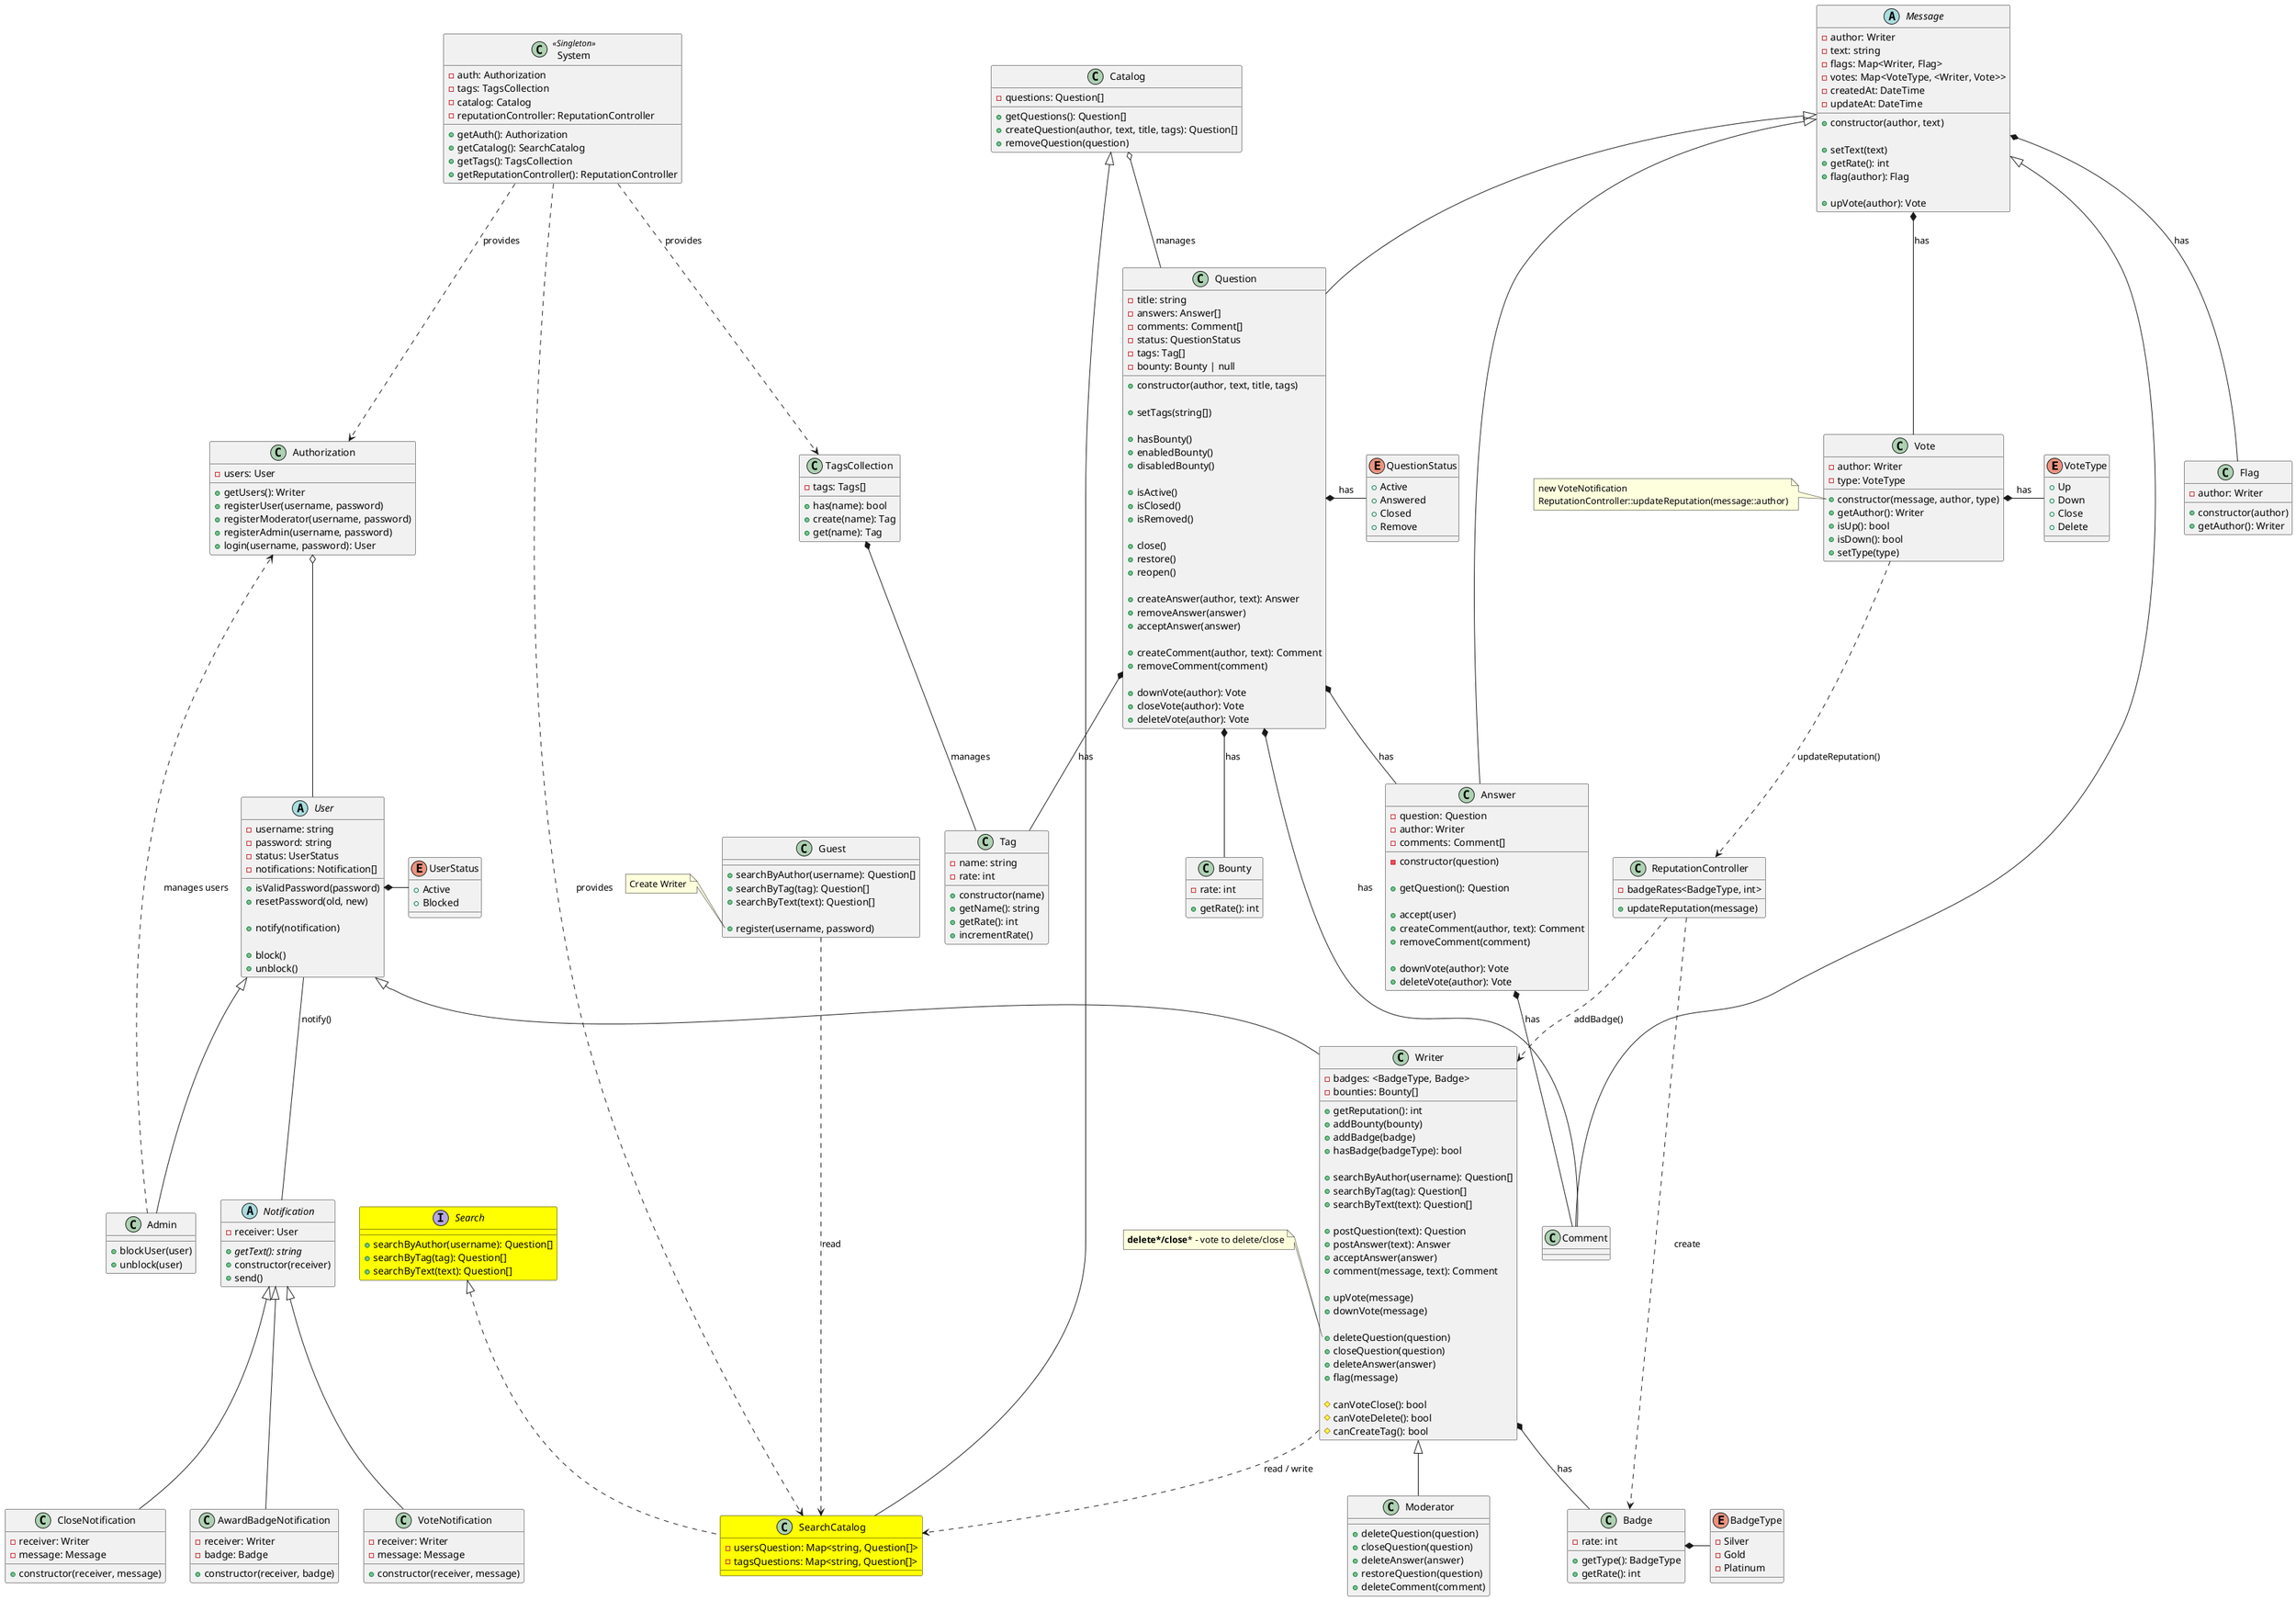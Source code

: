 @startuml
enum VoteType {
    + Up
    + Down
    + Close
    + Delete
}
class Vote {
    - author: Writer
    - type: VoteType
    + constructor(message, author, type)
    + getAuthor(): Writer
    + isUp(): bool
    + isDown(): bool
    + setType(type)
}
Vote *- VoteType: has
Vote ..> ReputationController: updateReputation()
note left of Vote::constructor
    new VoteNotification
    ReputationController::updateReputation(message::author)
end note

class Flag {
    - author: Writer
    + constructor(author)
    + getAuthor(): Writer
}

abstract Message {
    - author: Writer
    - text: string
    - flags: Map<Writer, Flag>
    - votes: Map<VoteType, <Writer, Vote>>
    - createdAt: DateTime
    - updateAt: DateTime
    + constructor(author, text)

    + setText(text)
    + getRate(): int
    + flag(author): Flag

    + upVote(author): Vote
}
Message *-- Flag: has
Message *-- Vote: has

class Tag {
    - name: string
    - rate: int
    + constructor(name)
    + getName(): string
    + getRate(): int
    + incrementRate()
}

class TagsCollection {
    - tags: Tags[]
    + has(name): bool
    + create(name): Tag
    + get(name): Tag
}
TagsCollection *-- Tag: manages

class Bounty {
    - rate: int
    + getRate(): int
}

enum QuestionStatus {
    + Active
    + Answered
    + Closed
    + Remove
}

class Question extends Message {
    - title: string
    - answers: Answer[]
    - comments: Comment[]
    - status: QuestionStatus
    - tags: Tag[]
    - bounty: Bounty | null

    + constructor(author, text, title, tags)

    + setTags(string[])

    + hasBounty()
    + enabledBounty()
    + disabledBounty()

    + isActive()
    + isClosed()
    + isRemoved()

    + close()
    + restore()
    + reopen()

    + createAnswer(author, text): Answer
    + removeAnswer(answer)
    + acceptAnswer(answer)

    + createComment(author, text): Comment
    + removeComment(comment)

    + downVote(author): Vote
    + closeVote(author): Vote
    + deleteVote(author): Vote
}
Question *- QuestionStatus: has
Question *-- Tag: has
Question *-- Answer: has
Question *-- Comment: has
Question *-- Bounty: has

class Answer extends Message {
    - question: Question
    - author: Writer
    - comments: Comment[]
    - constructor(question)

    + getQuestion(): Question

    + accept(user)
    + createComment(author, text): Comment
    + removeComment(comment)

    + downVote(author): Vote
    + deleteVote(author): Vote
}
Answer *-- Comment: has


class Comment extends Message {
}

class Catalog {
    - questions: Question[]
    + getQuestions(): Question[]
    + createQuestion(author, text, title, tags): Question[]
    + removeQuestion(question)
}
Catalog o-- Question: manages

interface Search #yellow {
    + searchByAuthor(username): Question[]
    + searchByTag(tag): Question[]
    + searchByText(text): Question[]
}

class SearchCatalog #yellow extends Catalog implements Search {
    - usersQuestion: Map<string, Question[]>
    - tagsQuestions: Map<string, Question[]>
}

class Guest {
    + searchByAuthor(username): Question[]
    + searchByTag(tag): Question[]
    + searchByText(text): Question[]

    + register(username, password)
}
Guest ...> SearchCatalog: read
note left of Guest::register
Create Writer
end note

enum BadgeType {
    - Silver
    - Gold
    - Platinum
}

class Badge {
    - rate: int
    + getType(): BadgeType
    + getRate(): int
}
Badge *- BadgeType

class ReputationController {
    - badgeRates<BadgeType, int>
    + updateReputation(message)
}
ReputationController ..> Badge: create
ReputationController ..> Writer: addBadge()

enum UserStatus {
    + Active
    + Blocked
}

abstract User {
    - username: string
    - password: string
    - status: UserStatus
    - notifications: Notification[]

    + isValidPassword(password)
    + resetPassword(old, new)

    + notify(notification)

    + block()
    + unblock()

}
User *- UserStatus
User -- Notification: notify()

class Writer extends User {
    - badges: <BadgeType, Badge>
    - bounties: Bounty[]

    + getReputation(): int
    + addBounty(bounty)
    + addBadge(badge)
    + hasBadge(badgeType): bool

    + searchByAuthor(username): Question[]
    + searchByTag(tag): Question[]
    + searchByText(text): Question[]

    + postQuestion(text): Question
    + postAnswer(text): Answer
    + acceptAnswer(answer)
    + comment(message, text): Comment

    + upVote(message)
    + downVote(message)

    + deleteQuestion(question)
    + closeQuestion(question)
    + deleteAnswer(answer)
    + flag(message)

    # canVoteClose(): bool
    # canVoteDelete(): bool
    # canCreateTag(): bool
}
Writer ..> SearchCatalog: read / write
Writer *-- Badge: has
note left of Writer::delete
    **delete*/close*** - vote to delete/close
end note

class Moderator extends Writer {
    + deleteQuestion(question)
    + closeQuestion(question)
    + deleteAnswer(answer)
    + restoreQuestion(question)
    + deleteComment(comment)
}

class Admin extends User {
    + blockUser(user)
    + unblock(user)
}
Admin ..> Authorization: manages users

class Authorization {
    - users: User
    + getUsers(): Writer
    + registerUser(username, password)
    + registerModerator(username, password)
    + registerAdmin(username, password)
    + login(username, password): User
}
Authorization o-- User

abstract Notification {
    - receiver: User
    + {abstract} getText(): string
    + constructor(receiver)
    + send()
}

class VoteNotification extends Notification {
    - receiver: Writer
    - message: Message
    + constructor(receiver, message)
}

class CloseNotification extends Notification {
    - receiver: Writer
    - message: Message
    + constructor(receiver, message)
}

class AwardBadgeNotification extends Notification {
    - receiver: Writer
    - badge: Badge
    + constructor(receiver, badge)
}

class System <<Singleton>> {
    - auth: Authorization
    - tags: TagsCollection
    - catalog: Catalog
    - reputationController: ReputationController
    + getAuth(): Authorization
    + getCatalog(): SearchCatalog
    + getTags(): TagsCollection
    + getReputationController(): ReputationController
}
System ..> Authorization: provides
System ..> TagsCollection: provides
System ..> SearchCatalog: provides

@enduml
